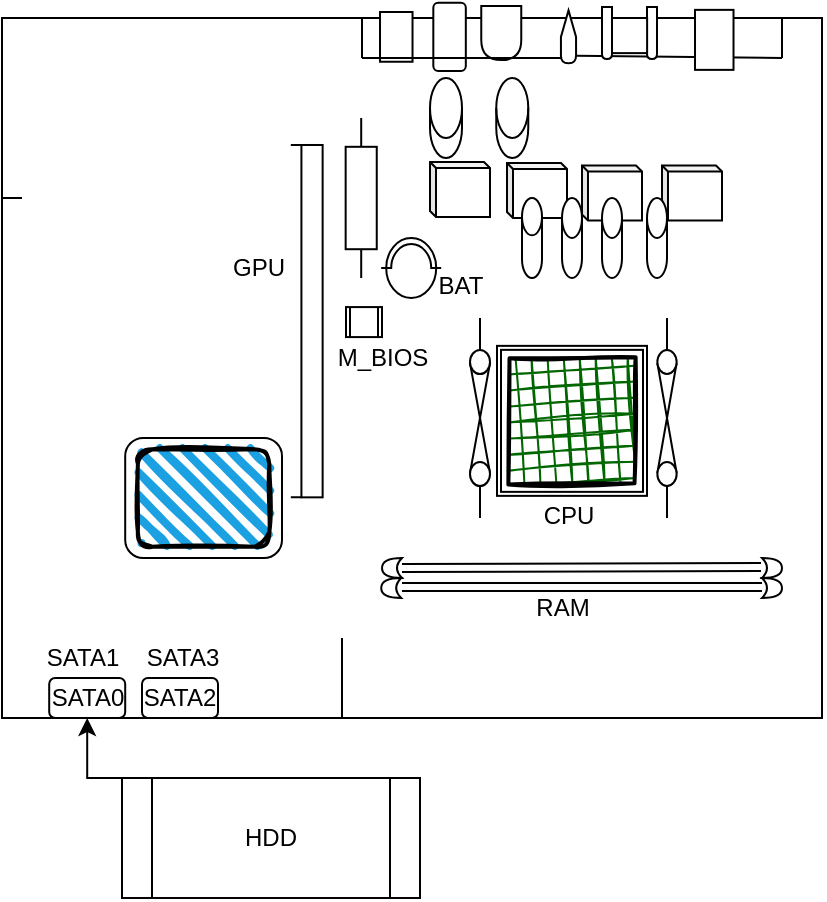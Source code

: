 <mxfile version="14.5.7" type="github">
  <diagram name="Page-1" id="16e2658f-23c8-b752-8be9-c03fbebb8bbe">
    <mxGraphModel dx="880" dy="511" grid="1" gridSize="10" guides="1" tooltips="1" connect="1" arrows="1" fold="1" page="1" pageScale="1" pageWidth="1100" pageHeight="850" background="#ffffff" math="0" shadow="0">
      <root>
        <mxCell id="0" />
        <mxCell id="1" parent="0" />
        <mxCell id="6d250d948d6a1778-8" style="edgeStyle=orthogonalEdgeStyle;rounded=0;html=1;entryX=1;entryY=0.5;entryPerimeter=0;labelBackgroundColor=none;startArrow=none;startFill=0;startSize=5;endArrow=none;endFill=0;endSize=5;jettySize=auto;orthogonalLoop=1;strokeWidth=1;fontFamily=Verdana;fontSize=12" parent="1" edge="1">
          <mxGeometry relative="1" as="geometry">
            <Array as="points">
              <mxPoint x="230" y="210" />
              <mxPoint x="230" y="120" />
              <mxPoint x="640" y="120" />
            </Array>
            <mxPoint x="240" y="210" as="sourcePoint" />
            <mxPoint x="640" y="160" as="targetPoint" />
          </mxGeometry>
        </mxCell>
        <mxCell id="6d250d948d6a1778-2" value="" style="verticalLabelPosition=bottom;shadow=0;dashed=0;align=center;html=1;verticalAlign=top;strokeWidth=1;shape=mxgraph.electrical.resistors.resistor_1;rounded=1;comic=0;labelBackgroundColor=none;fontFamily=Verdana;fontSize=12;rotation=-90;" parent="1" vertex="1">
          <mxGeometry x="369.6" y="202.23" width="80" height="15.55" as="geometry" />
        </mxCell>
        <mxCell id="6d250d948d6a1778-9" style="edgeStyle=orthogonalEdgeStyle;rounded=0;html=1;labelBackgroundColor=none;startArrow=none;startFill=0;startSize=5;endArrow=none;endFill=0;endSize=5;jettySize=auto;orthogonalLoop=1;strokeWidth=1;fontFamily=Verdana;fontSize=12" parent="1" edge="1">
          <mxGeometry relative="1" as="geometry">
            <mxPoint x="640" y="160" as="sourcePoint" />
            <mxPoint x="640" y="430" as="targetPoint" />
          </mxGeometry>
        </mxCell>
        <mxCell id="6d250d948d6a1778-13" style="edgeStyle=orthogonalEdgeStyle;rounded=0;html=1;exitX=0;exitY=0.5;exitPerimeter=0;entryX=0;entryY=0.5;entryPerimeter=0;labelBackgroundColor=none;startArrow=none;startFill=0;startSize=5;endArrow=none;endFill=0;endSize=5;jettySize=auto;orthogonalLoop=1;strokeWidth=1;fontFamily=Verdana;fontSize=12" parent="1" edge="1">
          <mxGeometry relative="1" as="geometry">
            <Array as="points">
              <mxPoint x="400" y="470" />
              <mxPoint x="230" y="470" />
            </Array>
            <mxPoint x="400" y="430" as="sourcePoint" />
            <mxPoint x="230" y="370" as="targetPoint" />
          </mxGeometry>
        </mxCell>
        <mxCell id="6d250d948d6a1778-14" style="edgeStyle=orthogonalEdgeStyle;rounded=0;html=1;exitX=0;exitY=0.5;exitPerimeter=0;entryX=0;entryY=0.5;entryPerimeter=0;labelBackgroundColor=none;startArrow=none;startFill=0;startSize=5;endArrow=none;endFill=0;endSize=5;jettySize=auto;orthogonalLoop=1;strokeWidth=1;fontFamily=Verdana;fontSize=12" parent="1" edge="1">
          <mxGeometry relative="1" as="geometry">
            <Array as="points">
              <mxPoint x="640" y="470" />
              <mxPoint x="230" y="470" />
            </Array>
            <mxPoint x="640" y="430" as="sourcePoint" />
            <mxPoint x="230" y="370" as="targetPoint" />
          </mxGeometry>
        </mxCell>
        <mxCell id="gsJpeJofpkmzajCSOwDN-2" value="" style="shape=ext;double=1;whiteSpace=wrap;html=1;aspect=fixed;" parent="1" vertex="1">
          <mxGeometry x="477.5" y="283.93" width="75" height="75" as="geometry" />
        </mxCell>
        <mxCell id="gsJpeJofpkmzajCSOwDN-12" value="" style="endArrow=none;html=1;" parent="1" edge="1">
          <mxGeometry width="50" height="50" relative="1" as="geometry">
            <mxPoint x="230" y="370" as="sourcePoint" />
            <mxPoint x="230" y="210" as="targetPoint" />
          </mxGeometry>
        </mxCell>
        <mxCell id="gsJpeJofpkmzajCSOwDN-1" value="" style="pointerEvents=1;verticalLabelPosition=bottom;shadow=0;dashed=0;align=center;html=1;verticalAlign=top;shape=mxgraph.electrical.miscellaneous.illuminating_bulb;" parent="1" vertex="1">
          <mxGeometry x="419.6" y="230" width="30" height="30" as="geometry" />
        </mxCell>
        <mxCell id="gsJpeJofpkmzajCSOwDN-19" value="" style="pointerEvents=1;verticalLabelPosition=bottom;shadow=0;dashed=0;align=center;html=1;verticalAlign=top;shape=mxgraph.electrical.miscellaneous.fuse_3;rotation=-90;" parent="1" vertex="1">
          <mxGeometry x="512.5" y="315.18" width="100" height="9.64" as="geometry" />
        </mxCell>
        <mxCell id="gsJpeJofpkmzajCSOwDN-20" value="" style="pointerEvents=1;verticalLabelPosition=bottom;shadow=0;dashed=0;align=center;html=1;verticalAlign=top;shape=mxgraph.electrical.miscellaneous.fuse_3;rotation=0;direction=south;" parent="1" vertex="1">
          <mxGeometry x="464" y="270" width="10" height="100" as="geometry" />
        </mxCell>
        <mxCell id="gsJpeJofpkmzajCSOwDN-23" value="" style="shape=cylinder3;whiteSpace=wrap;html=1;boundedLbl=1;backgroundOutline=1;size=15;" parent="1" vertex="1">
          <mxGeometry x="444" y="150" width="16" height="40" as="geometry" />
        </mxCell>
        <mxCell id="gsJpeJofpkmzajCSOwDN-25" value="" style="shape=cylinder3;whiteSpace=wrap;html=1;boundedLbl=1;backgroundOutline=1;size=15;" parent="1" vertex="1">
          <mxGeometry x="477.13" y="150" width="16" height="40" as="geometry" />
        </mxCell>
        <mxCell id="gsJpeJofpkmzajCSOwDN-26" value="" style="shape=cube;whiteSpace=wrap;html=1;boundedLbl=1;backgroundOutline=1;darkOpacity=0.05;darkOpacity2=0.1;size=3;" parent="1" vertex="1">
          <mxGeometry x="444" y="192" width="30" height="27.5" as="geometry" />
        </mxCell>
        <mxCell id="gsJpeJofpkmzajCSOwDN-28" value="" style="shape=cube;whiteSpace=wrap;html=1;boundedLbl=1;backgroundOutline=1;darkOpacity=0.05;darkOpacity2=0.1;size=3;" parent="1" vertex="1">
          <mxGeometry x="482.5" y="192.5" width="30" height="27.5" as="geometry" />
        </mxCell>
        <mxCell id="gsJpeJofpkmzajCSOwDN-29" value="" style="shape=cube;whiteSpace=wrap;html=1;boundedLbl=1;backgroundOutline=1;darkOpacity=0.05;darkOpacity2=0.1;size=3;" parent="1" vertex="1">
          <mxGeometry x="520" y="193.75" width="30" height="27.5" as="geometry" />
        </mxCell>
        <mxCell id="gsJpeJofpkmzajCSOwDN-30" value="" style="shape=cube;whiteSpace=wrap;html=1;boundedLbl=1;backgroundOutline=1;darkOpacity=0.05;darkOpacity2=0.1;size=3;" parent="1" vertex="1">
          <mxGeometry x="560" y="193.75" width="30" height="27.5" as="geometry" />
        </mxCell>
        <mxCell id="gsJpeJofpkmzajCSOwDN-37" value="" style="shape=cylinder3;whiteSpace=wrap;html=1;boundedLbl=1;backgroundOutline=1;size=9.333;" parent="1" vertex="1">
          <mxGeometry x="490" y="210" width="10" height="40" as="geometry" />
        </mxCell>
        <mxCell id="gsJpeJofpkmzajCSOwDN-40" value="" style="shape=cylinder3;whiteSpace=wrap;html=1;boundedLbl=1;backgroundOutline=1;size=10;" parent="1" vertex="1">
          <mxGeometry x="510" y="210" width="10" height="40" as="geometry" />
        </mxCell>
        <mxCell id="gsJpeJofpkmzajCSOwDN-44" value="" style="shape=cylinder3;whiteSpace=wrap;html=1;boundedLbl=1;backgroundOutline=1;size=10;" parent="1" vertex="1">
          <mxGeometry x="530" y="210" width="10" height="40" as="geometry" />
        </mxCell>
        <mxCell id="gsJpeJofpkmzajCSOwDN-45" value="" style="shape=cylinder3;whiteSpace=wrap;html=1;boundedLbl=1;backgroundOutline=1;size=10;" parent="1" vertex="1">
          <mxGeometry x="552.5" y="210" width="10" height="40" as="geometry" />
        </mxCell>
        <mxCell id="gsJpeJofpkmzajCSOwDN-5" value="" style="pointerEvents=1;verticalLabelPosition=bottom;shadow=0;dashed=0;align=center;html=1;verticalAlign=top;shape=mxgraph.electrical.inductors.inductor_1;rotation=90;" parent="1" vertex="1">
          <mxGeometry x="294.27" y="263.63" width="176.18" height="15.91" as="geometry" />
        </mxCell>
        <mxCell id="gsJpeJofpkmzajCSOwDN-48" value="" style="rounded=1;whiteSpace=wrap;html=1;" parent="1" vertex="1">
          <mxGeometry x="291.6" y="330" width="78.4" height="60" as="geometry" />
        </mxCell>
        <mxCell id="gsJpeJofpkmzajCSOwDN-49" value="" style="rhombus;whiteSpace=wrap;html=1;strokeWidth=2;fillWeight=-1;hachureGap=8;fillStyle=cross-hatch;fillColor=#006600;sketch=1;rotation=45;" parent="1" vertex="1">
          <mxGeometry x="470.81" y="276.43" width="88.39" height="90" as="geometry" />
        </mxCell>
        <mxCell id="gsJpeJofpkmzajCSOwDN-50" value="" style="rounded=1;whiteSpace=wrap;html=1;strokeWidth=2;fillWeight=4;hachureGap=8;hachureAngle=45;fillColor=#1ba1e2;sketch=1;" parent="1" vertex="1">
          <mxGeometry x="297.94" y="335.63" width="65.73" height="48.75" as="geometry" />
        </mxCell>
        <mxCell id="YIQT-2hCV9qIso7VAItd-1" value="SATA0" style="rounded=1;whiteSpace=wrap;html=1;" vertex="1" parent="1">
          <mxGeometry x="253.6" y="450" width="38" height="20" as="geometry" />
        </mxCell>
        <mxCell id="YIQT-2hCV9qIso7VAItd-4" value="SATA2" style="rounded=1;whiteSpace=wrap;html=1;" vertex="1" parent="1">
          <mxGeometry x="300" y="450" width="38" height="20" as="geometry" />
        </mxCell>
        <mxCell id="YIQT-2hCV9qIso7VAItd-8" style="edgeStyle=orthogonalEdgeStyle;rounded=0;orthogonalLoop=1;jettySize=auto;html=1;exitX=0;exitY=0;exitDx=0;exitDy=0;entryX=0.5;entryY=1;entryDx=0;entryDy=0;" edge="1" parent="1" target="YIQT-2hCV9qIso7VAItd-1">
          <mxGeometry relative="1" as="geometry">
            <mxPoint x="276.27" y="490" as="targetPoint" />
            <mxPoint x="294.27" y="500" as="sourcePoint" />
          </mxGeometry>
        </mxCell>
        <mxCell id="YIQT-2hCV9qIso7VAItd-9" value="HDD" style="shape=process;whiteSpace=wrap;html=1;backgroundOutline=1;" vertex="1" parent="1">
          <mxGeometry x="290" y="500" width="149" height="60" as="geometry" />
        </mxCell>
        <mxCell id="YIQT-2hCV9qIso7VAItd-10" value="CPU" style="text;html=1;align=center;verticalAlign=middle;resizable=0;points=[];autosize=1;" vertex="1" parent="1">
          <mxGeometry x="493.13" y="358.93" width="40" height="20" as="geometry" />
        </mxCell>
        <mxCell id="YIQT-2hCV9qIso7VAItd-12" value="GPU" style="text;html=1;align=center;verticalAlign=middle;resizable=0;points=[];autosize=1;" vertex="1" parent="1">
          <mxGeometry x="338" y="235" width="40" height="20" as="geometry" />
        </mxCell>
        <mxCell id="YIQT-2hCV9qIso7VAItd-13" value="" style="shape=process;whiteSpace=wrap;html=1;backgroundOutline=1;" vertex="1" parent="1">
          <mxGeometry x="402" y="264.54" width="18" height="15" as="geometry" />
        </mxCell>
        <mxCell id="YIQT-2hCV9qIso7VAItd-15" value="M_BIOS" style="text;html=1;align=center;verticalAlign=middle;resizable=0;points=[];autosize=1;" vertex="1" parent="1">
          <mxGeometry x="389.6" y="279.54" width="60" height="20" as="geometry" />
        </mxCell>
        <mxCell id="YIQT-2hCV9qIso7VAItd-16" value="BAT" style="text;html=1;align=center;verticalAlign=middle;resizable=0;points=[];autosize=1;" vertex="1" parent="1">
          <mxGeometry x="439" y="243.63" width="40" height="20" as="geometry" />
        </mxCell>
        <mxCell id="YIQT-2hCV9qIso7VAItd-19" value="" style="shape=link;html=1;" edge="1" parent="1">
          <mxGeometry width="100" relative="1" as="geometry">
            <mxPoint x="430" y="395" as="sourcePoint" />
            <mxPoint x="609.5" y="394.5" as="targetPoint" />
          </mxGeometry>
        </mxCell>
        <mxCell id="YIQT-2hCV9qIso7VAItd-20" value="" style="shape=link;html=1;" edge="1" parent="1">
          <mxGeometry width="100" relative="1" as="geometry">
            <mxPoint x="430" y="404.5" as="sourcePoint" />
            <mxPoint x="610" y="404.5" as="targetPoint" />
          </mxGeometry>
        </mxCell>
        <mxCell id="YIQT-2hCV9qIso7VAItd-26" value="" style="shape=xor;whiteSpace=wrap;html=1;" vertex="1" parent="1">
          <mxGeometry x="610" y="390" width="10" height="10" as="geometry" />
        </mxCell>
        <mxCell id="YIQT-2hCV9qIso7VAItd-27" value="" style="shape=xor;whiteSpace=wrap;html=1;rotation=-180;" vertex="1" parent="1">
          <mxGeometry x="420" y="390" width="10" height="10" as="geometry" />
        </mxCell>
        <mxCell id="YIQT-2hCV9qIso7VAItd-30" value="" style="shape=xor;whiteSpace=wrap;html=1;rotation=-180;" vertex="1" parent="1">
          <mxGeometry x="419.6" y="400" width="10" height="10" as="geometry" />
        </mxCell>
        <mxCell id="YIQT-2hCV9qIso7VAItd-31" value="" style="shape=xor;whiteSpace=wrap;html=1;" vertex="1" parent="1">
          <mxGeometry x="610" y="400" width="10" height="10" as="geometry" />
        </mxCell>
        <mxCell id="YIQT-2hCV9qIso7VAItd-32" value="RAM" style="text;html=1;align=center;verticalAlign=middle;resizable=0;points=[];autosize=1;" vertex="1" parent="1">
          <mxGeometry x="490" y="405" width="40" height="20" as="geometry" />
        </mxCell>
        <mxCell id="YIQT-2hCV9qIso7VAItd-33" value="SATA1" style="text;html=1;align=center;verticalAlign=middle;resizable=0;points=[];autosize=1;" vertex="1" parent="1">
          <mxGeometry x="245" y="430" width="50" height="20" as="geometry" />
        </mxCell>
        <mxCell id="YIQT-2hCV9qIso7VAItd-34" value="SATA3" style="text;html=1;align=center;verticalAlign=middle;resizable=0;points=[];autosize=1;" vertex="1" parent="1">
          <mxGeometry x="295" y="430" width="50" height="20" as="geometry" />
        </mxCell>
        <mxCell id="YIQT-2hCV9qIso7VAItd-35" value="" style="endArrow=none;html=1;exitX=0;exitY=0;exitDx=22.72;exitDy=0;exitPerimeter=0;" edge="1" parent="1" source="YIQT-2hCV9qIso7VAItd-49">
          <mxGeometry width="50" height="50" relative="1" as="geometry">
            <mxPoint x="410" y="140" as="sourcePoint" />
            <mxPoint x="620" y="140" as="targetPoint" />
          </mxGeometry>
        </mxCell>
        <mxCell id="YIQT-2hCV9qIso7VAItd-37" value="" style="endArrow=none;html=1;" edge="1" parent="1">
          <mxGeometry width="50" height="50" relative="1" as="geometry">
            <mxPoint x="620" y="140" as="sourcePoint" />
            <mxPoint x="620" y="120" as="targetPoint" />
          </mxGeometry>
        </mxCell>
        <mxCell id="YIQT-2hCV9qIso7VAItd-38" value="" style="endArrow=none;html=1;" edge="1" parent="1">
          <mxGeometry width="50" height="50" relative="1" as="geometry">
            <mxPoint x="410" y="140" as="sourcePoint" />
            <mxPoint x="410" y="120" as="targetPoint" />
          </mxGeometry>
        </mxCell>
        <mxCell id="YIQT-2hCV9qIso7VAItd-39" value="" style="rounded=0;whiteSpace=wrap;html=1;rotation=90;" vertex="1" parent="1">
          <mxGeometry x="414.7" y="121.31" width="24.87" height="16.25" as="geometry" />
        </mxCell>
        <mxCell id="YIQT-2hCV9qIso7VAItd-42" value="" style="rounded=1;whiteSpace=wrap;html=1;rotation=-90;" vertex="1" parent="1">
          <mxGeometry x="436.76" y="121.31" width="34.05" height="16.25" as="geometry" />
        </mxCell>
        <mxCell id="YIQT-2hCV9qIso7VAItd-44" value="" style="shape=delay;whiteSpace=wrap;html=1;rotation=90;" vertex="1" parent="1">
          <mxGeometry x="466.13" y="117.56" width="27" height="20" as="geometry" />
        </mxCell>
        <mxCell id="YIQT-2hCV9qIso7VAItd-51" value="" style="shape=delay;whiteSpace=wrap;html=1;direction=south;" vertex="1" parent="1">
          <mxGeometry x="530" y="114.56" width="5" height="26" as="geometry" />
        </mxCell>
        <mxCell id="YIQT-2hCV9qIso7VAItd-53" value="" style="shape=delay;whiteSpace=wrap;html=1;direction=south;" vertex="1" parent="1">
          <mxGeometry x="552.5" y="114.56" width="5" height="26" as="geometry" />
        </mxCell>
        <mxCell id="YIQT-2hCV9qIso7VAItd-56" value="" style="whiteSpace=wrap;html=1;aspect=fixed;" vertex="1" parent="1">
          <mxGeometry x="535" y="120" width="17.56" height="17.56" as="geometry" />
        </mxCell>
        <mxCell id="YIQT-2hCV9qIso7VAItd-49" value="" style="shape=display;whiteSpace=wrap;html=1;rotation=90;size=0.5;" vertex="1" parent="1">
          <mxGeometry x="500" y="125.65" width="26.5" height="7.56" as="geometry" />
        </mxCell>
        <mxCell id="YIQT-2hCV9qIso7VAItd-69" value="" style="endArrow=none;html=1;entryX=0.899;entryY=1;entryDx=0;entryDy=0;entryPerimeter=0;" edge="1" parent="1" target="YIQT-2hCV9qIso7VAItd-49">
          <mxGeometry width="50" height="50" relative="1" as="geometry">
            <mxPoint x="410" y="140" as="sourcePoint" />
            <mxPoint x="620" y="140" as="targetPoint" />
          </mxGeometry>
        </mxCell>
        <mxCell id="YIQT-2hCV9qIso7VAItd-70" value="" style="rounded=0;whiteSpace=wrap;html=1;rotation=90;" vertex="1" parent="1">
          <mxGeometry x="571.13" y="121.31" width="30" height="19.25" as="geometry" />
        </mxCell>
      </root>
    </mxGraphModel>
  </diagram>
</mxfile>
